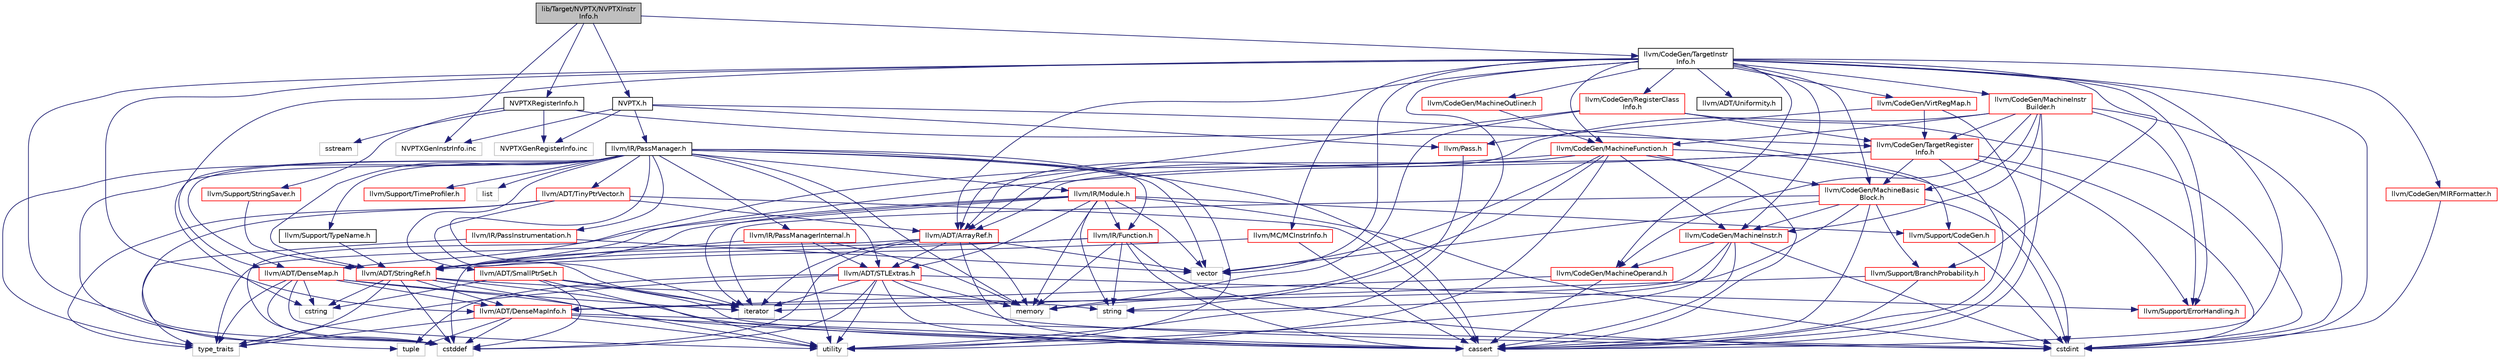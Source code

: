 digraph "lib/Target/NVPTX/NVPTXInstrInfo.h"
{
 // LATEX_PDF_SIZE
  bgcolor="transparent";
  edge [fontname="Helvetica",fontsize="10",labelfontname="Helvetica",labelfontsize="10"];
  node [fontname="Helvetica",fontsize="10",shape=record];
  Node1 [label="lib/Target/NVPTX/NVPTXInstr\lInfo.h",height=0.2,width=0.4,color="black", fillcolor="grey75", style="filled", fontcolor="black",tooltip=" "];
  Node1 -> Node2 [color="midnightblue",fontsize="10",style="solid",fontname="Helvetica"];
  Node2 [label="NVPTX.h",height=0.2,width=0.4,color="black",URL="$NVPTX_8h.html",tooltip=" "];
  Node2 -> Node3 [color="midnightblue",fontsize="10",style="solid",fontname="Helvetica"];
  Node3 [label="llvm/IR/PassManager.h",height=0.2,width=0.4,color="black",URL="$PassManager_8h.html",tooltip=" "];
  Node3 -> Node4 [color="midnightblue",fontsize="10",style="solid",fontname="Helvetica"];
  Node4 [label="llvm/ADT/DenseMap.h",height=0.2,width=0.4,color="red",URL="$DenseMap_8h.html",tooltip=" "];
  Node4 -> Node5 [color="midnightblue",fontsize="10",style="solid",fontname="Helvetica"];
  Node5 [label="llvm/ADT/DenseMapInfo.h",height=0.2,width=0.4,color="red",URL="$DenseMapInfo_8h.html",tooltip=" "];
  Node5 -> Node6 [color="midnightblue",fontsize="10",style="solid",fontname="Helvetica"];
  Node6 [label="cassert",height=0.2,width=0.4,color="grey75",tooltip=" "];
  Node5 -> Node7 [color="midnightblue",fontsize="10",style="solid",fontname="Helvetica"];
  Node7 [label="cstddef",height=0.2,width=0.4,color="grey75",tooltip=" "];
  Node5 -> Node8 [color="midnightblue",fontsize="10",style="solid",fontname="Helvetica"];
  Node8 [label="cstdint",height=0.2,width=0.4,color="grey75",tooltip=" "];
  Node5 -> Node9 [color="midnightblue",fontsize="10",style="solid",fontname="Helvetica"];
  Node9 [label="tuple",height=0.2,width=0.4,color="grey75",tooltip=" "];
  Node5 -> Node10 [color="midnightblue",fontsize="10",style="solid",fontname="Helvetica"];
  Node10 [label="type_traits",height=0.2,width=0.4,color="grey75",tooltip=" "];
  Node5 -> Node11 [color="midnightblue",fontsize="10",style="solid",fontname="Helvetica"];
  Node11 [label="utility",height=0.2,width=0.4,color="grey75",tooltip=" "];
  Node4 -> Node6 [color="midnightblue",fontsize="10",style="solid",fontname="Helvetica"];
  Node4 -> Node7 [color="midnightblue",fontsize="10",style="solid",fontname="Helvetica"];
  Node4 -> Node22 [color="midnightblue",fontsize="10",style="solid",fontname="Helvetica"];
  Node22 [label="cstring",height=0.2,width=0.4,color="grey75",tooltip=" "];
  Node4 -> Node37 [color="midnightblue",fontsize="10",style="solid",fontname="Helvetica"];
  Node37 [label="iterator",height=0.2,width=0.4,color="grey75",tooltip=" "];
  Node4 -> Node10 [color="midnightblue",fontsize="10",style="solid",fontname="Helvetica"];
  Node4 -> Node11 [color="midnightblue",fontsize="10",style="solid",fontname="Helvetica"];
  Node3 -> Node39 [color="midnightblue",fontsize="10",style="solid",fontname="Helvetica"];
  Node39 [label="llvm/ADT/STLExtras.h",height=0.2,width=0.4,color="red",URL="$STLExtras_8h.html",tooltip=" "];
  Node39 -> Node25 [color="midnightblue",fontsize="10",style="solid",fontname="Helvetica"];
  Node25 [label="llvm/Support/ErrorHandling.h",height=0.2,width=0.4,color="red",URL="$Support_2ErrorHandling_8h.html",tooltip=" "];
  Node39 -> Node6 [color="midnightblue",fontsize="10",style="solid",fontname="Helvetica"];
  Node39 -> Node7 [color="midnightblue",fontsize="10",style="solid",fontname="Helvetica"];
  Node39 -> Node8 [color="midnightblue",fontsize="10",style="solid",fontname="Helvetica"];
  Node39 -> Node37 [color="midnightblue",fontsize="10",style="solid",fontname="Helvetica"];
  Node39 -> Node51 [color="midnightblue",fontsize="10",style="solid",fontname="Helvetica"];
  Node51 [label="memory",height=0.2,width=0.4,color="grey75",tooltip=" "];
  Node39 -> Node9 [color="midnightblue",fontsize="10",style="solid",fontname="Helvetica"];
  Node39 -> Node10 [color="midnightblue",fontsize="10",style="solid",fontname="Helvetica"];
  Node39 -> Node11 [color="midnightblue",fontsize="10",style="solid",fontname="Helvetica"];
  Node3 -> Node52 [color="midnightblue",fontsize="10",style="solid",fontname="Helvetica"];
  Node52 [label="llvm/ADT/SmallPtrSet.h",height=0.2,width=0.4,color="red",URL="$SmallPtrSet_8h.html",tooltip=" "];
  Node52 -> Node6 [color="midnightblue",fontsize="10",style="solid",fontname="Helvetica"];
  Node52 -> Node7 [color="midnightblue",fontsize="10",style="solid",fontname="Helvetica"];
  Node52 -> Node22 [color="midnightblue",fontsize="10",style="solid",fontname="Helvetica"];
  Node52 -> Node37 [color="midnightblue",fontsize="10",style="solid",fontname="Helvetica"];
  Node52 -> Node11 [color="midnightblue",fontsize="10",style="solid",fontname="Helvetica"];
  Node3 -> Node53 [color="midnightblue",fontsize="10",style="solid",fontname="Helvetica"];
  Node53 [label="llvm/ADT/StringRef.h",height=0.2,width=0.4,color="red",URL="$StringRef_8h.html",tooltip=" "];
  Node53 -> Node5 [color="midnightblue",fontsize="10",style="solid",fontname="Helvetica"];
  Node53 -> Node6 [color="midnightblue",fontsize="10",style="solid",fontname="Helvetica"];
  Node53 -> Node7 [color="midnightblue",fontsize="10",style="solid",fontname="Helvetica"];
  Node53 -> Node22 [color="midnightblue",fontsize="10",style="solid",fontname="Helvetica"];
  Node53 -> Node44 [color="midnightblue",fontsize="10",style="solid",fontname="Helvetica"];
  Node44 [label="string",height=0.2,width=0.4,color="grey75",tooltip=" "];
  Node53 -> Node10 [color="midnightblue",fontsize="10",style="solid",fontname="Helvetica"];
  Node53 -> Node11 [color="midnightblue",fontsize="10",style="solid",fontname="Helvetica"];
  Node3 -> Node55 [color="midnightblue",fontsize="10",style="solid",fontname="Helvetica"];
  Node55 [label="llvm/ADT/TinyPtrVector.h",height=0.2,width=0.4,color="red",URL="$TinyPtrVector_8h.html",tooltip=" "];
  Node55 -> Node56 [color="midnightblue",fontsize="10",style="solid",fontname="Helvetica"];
  Node56 [label="llvm/ADT/ArrayRef.h",height=0.2,width=0.4,color="red",URL="$ArrayRef_8h.html",tooltip=" "];
  Node56 -> Node39 [color="midnightblue",fontsize="10",style="solid",fontname="Helvetica"];
  Node56 -> Node6 [color="midnightblue",fontsize="10",style="solid",fontname="Helvetica"];
  Node56 -> Node7 [color="midnightblue",fontsize="10",style="solid",fontname="Helvetica"];
  Node56 -> Node37 [color="midnightblue",fontsize="10",style="solid",fontname="Helvetica"];
  Node56 -> Node51 [color="midnightblue",fontsize="10",style="solid",fontname="Helvetica"];
  Node56 -> Node10 [color="midnightblue",fontsize="10",style="solid",fontname="Helvetica"];
  Node56 -> Node59 [color="midnightblue",fontsize="10",style="solid",fontname="Helvetica"];
  Node59 [label="vector",height=0.2,width=0.4,color="grey75",tooltip=" "];
  Node55 -> Node6 [color="midnightblue",fontsize="10",style="solid",fontname="Helvetica"];
  Node55 -> Node7 [color="midnightblue",fontsize="10",style="solid",fontname="Helvetica"];
  Node55 -> Node37 [color="midnightblue",fontsize="10",style="solid",fontname="Helvetica"];
  Node55 -> Node10 [color="midnightblue",fontsize="10",style="solid",fontname="Helvetica"];
  Node3 -> Node63 [color="midnightblue",fontsize="10",style="solid",fontname="Helvetica"];
  Node63 [label="llvm/IR/Function.h",height=0.2,width=0.4,color="red",URL="$Function_8h.html",tooltip=" "];
  Node63 -> Node53 [color="midnightblue",fontsize="10",style="solid",fontname="Helvetica"];
  Node63 -> Node6 [color="midnightblue",fontsize="10",style="solid",fontname="Helvetica"];
  Node63 -> Node7 [color="midnightblue",fontsize="10",style="solid",fontname="Helvetica"];
  Node63 -> Node8 [color="midnightblue",fontsize="10",style="solid",fontname="Helvetica"];
  Node63 -> Node51 [color="midnightblue",fontsize="10",style="solid",fontname="Helvetica"];
  Node63 -> Node44 [color="midnightblue",fontsize="10",style="solid",fontname="Helvetica"];
  Node3 -> Node114 [color="midnightblue",fontsize="10",style="solid",fontname="Helvetica"];
  Node114 [label="llvm/IR/Module.h",height=0.2,width=0.4,color="red",URL="$Module_8h.html",tooltip=" "];
  Node114 -> Node39 [color="midnightblue",fontsize="10",style="solid",fontname="Helvetica"];
  Node114 -> Node53 [color="midnightblue",fontsize="10",style="solid",fontname="Helvetica"];
  Node114 -> Node63 [color="midnightblue",fontsize="10",style="solid",fontname="Helvetica"];
  Node114 -> Node76 [color="midnightblue",fontsize="10",style="solid",fontname="Helvetica"];
  Node76 [label="llvm/Support/CodeGen.h",height=0.2,width=0.4,color="red",URL="$CodeGen_8h.html",tooltip=" "];
  Node76 -> Node8 [color="midnightblue",fontsize="10",style="solid",fontname="Helvetica"];
  Node114 -> Node7 [color="midnightblue",fontsize="10",style="solid",fontname="Helvetica"];
  Node114 -> Node8 [color="midnightblue",fontsize="10",style="solid",fontname="Helvetica"];
  Node114 -> Node37 [color="midnightblue",fontsize="10",style="solid",fontname="Helvetica"];
  Node114 -> Node51 [color="midnightblue",fontsize="10",style="solid",fontname="Helvetica"];
  Node114 -> Node44 [color="midnightblue",fontsize="10",style="solid",fontname="Helvetica"];
  Node114 -> Node59 [color="midnightblue",fontsize="10",style="solid",fontname="Helvetica"];
  Node3 -> Node126 [color="midnightblue",fontsize="10",style="solid",fontname="Helvetica"];
  Node126 [label="llvm/IR/PassInstrumentation.h",height=0.2,width=0.4,color="red",URL="$PassInstrumentation_8h.html",tooltip=" "];
  Node126 -> Node10 [color="midnightblue",fontsize="10",style="solid",fontname="Helvetica"];
  Node126 -> Node59 [color="midnightblue",fontsize="10",style="solid",fontname="Helvetica"];
  Node3 -> Node129 [color="midnightblue",fontsize="10",style="solid",fontname="Helvetica"];
  Node129 [label="llvm/IR/PassManagerInternal.h",height=0.2,width=0.4,color="red",URL="$PassManagerInternal_8h.html",tooltip=" "];
  Node129 -> Node39 [color="midnightblue",fontsize="10",style="solid",fontname="Helvetica"];
  Node129 -> Node53 [color="midnightblue",fontsize="10",style="solid",fontname="Helvetica"];
  Node129 -> Node51 [color="midnightblue",fontsize="10",style="solid",fontname="Helvetica"];
  Node129 -> Node11 [color="midnightblue",fontsize="10",style="solid",fontname="Helvetica"];
  Node3 -> Node130 [color="midnightblue",fontsize="10",style="solid",fontname="Helvetica"];
  Node130 [label="llvm/Support/TimeProfiler.h",height=0.2,width=0.4,color="red",URL="$TimeProfiler_8h.html",tooltip=" "];
  Node3 -> Node139 [color="midnightblue",fontsize="10",style="solid",fontname="Helvetica"];
  Node139 [label="llvm/Support/TypeName.h",height=0.2,width=0.4,color="black",URL="$TypeName_8h.html",tooltip=" "];
  Node139 -> Node53 [color="midnightblue",fontsize="10",style="solid",fontname="Helvetica"];
  Node3 -> Node6 [color="midnightblue",fontsize="10",style="solid",fontname="Helvetica"];
  Node3 -> Node22 [color="midnightblue",fontsize="10",style="solid",fontname="Helvetica"];
  Node3 -> Node37 [color="midnightblue",fontsize="10",style="solid",fontname="Helvetica"];
  Node3 -> Node140 [color="midnightblue",fontsize="10",style="solid",fontname="Helvetica"];
  Node140 [label="list",height=0.2,width=0.4,color="grey75",tooltip=" "];
  Node3 -> Node51 [color="midnightblue",fontsize="10",style="solid",fontname="Helvetica"];
  Node3 -> Node9 [color="midnightblue",fontsize="10",style="solid",fontname="Helvetica"];
  Node3 -> Node10 [color="midnightblue",fontsize="10",style="solid",fontname="Helvetica"];
  Node3 -> Node11 [color="midnightblue",fontsize="10",style="solid",fontname="Helvetica"];
  Node3 -> Node59 [color="midnightblue",fontsize="10",style="solid",fontname="Helvetica"];
  Node2 -> Node141 [color="midnightblue",fontsize="10",style="solid",fontname="Helvetica"];
  Node141 [label="llvm/Pass.h",height=0.2,width=0.4,color="red",URL="$Pass_8h.html",tooltip=" "];
  Node141 -> Node44 [color="midnightblue",fontsize="10",style="solid",fontname="Helvetica"];
  Node2 -> Node76 [color="midnightblue",fontsize="10",style="solid",fontname="Helvetica"];
  Node2 -> Node152 [color="midnightblue",fontsize="10",style="solid",fontname="Helvetica"];
  Node152 [label="NVPTXGenRegisterInfo.inc",height=0.2,width=0.4,color="grey75",tooltip=" "];
  Node2 -> Node153 [color="midnightblue",fontsize="10",style="solid",fontname="Helvetica"];
  Node153 [label="NVPTXGenInstrInfo.inc",height=0.2,width=0.4,color="grey75",tooltip=" "];
  Node1 -> Node154 [color="midnightblue",fontsize="10",style="solid",fontname="Helvetica"];
  Node154 [label="NVPTXRegisterInfo.h",height=0.2,width=0.4,color="black",URL="$NVPTXRegisterInfo_8h.html",tooltip=" "];
  Node154 -> Node155 [color="midnightblue",fontsize="10",style="solid",fontname="Helvetica"];
  Node155 [label="llvm/CodeGen/TargetRegister\lInfo.h",height=0.2,width=0.4,color="red",URL="$TargetRegisterInfo_8h.html",tooltip=" "];
  Node155 -> Node56 [color="midnightblue",fontsize="10",style="solid",fontname="Helvetica"];
  Node155 -> Node53 [color="midnightblue",fontsize="10",style="solid",fontname="Helvetica"];
  Node155 -> Node156 [color="midnightblue",fontsize="10",style="solid",fontname="Helvetica"];
  Node156 [label="llvm/CodeGen/MachineBasic\lBlock.h",height=0.2,width=0.4,color="red",URL="$MachineBasicBlock_8h.html",tooltip=" "];
  Node156 -> Node159 [color="midnightblue",fontsize="10",style="solid",fontname="Helvetica"];
  Node159 [label="llvm/CodeGen/MachineInstr.h",height=0.2,width=0.4,color="red",URL="$MachineInstr_8h.html",tooltip=" "];
  Node159 -> Node5 [color="midnightblue",fontsize="10",style="solid",fontname="Helvetica"];
  Node159 -> Node171 [color="midnightblue",fontsize="10",style="solid",fontname="Helvetica"];
  Node171 [label="llvm/CodeGen/MachineOperand.h",height=0.2,width=0.4,color="red",URL="$MachineOperand_8h.html",tooltip=" "];
  Node171 -> Node5 [color="midnightblue",fontsize="10",style="solid",fontname="Helvetica"];
  Node171 -> Node6 [color="midnightblue",fontsize="10",style="solid",fontname="Helvetica"];
  Node159 -> Node6 [color="midnightblue",fontsize="10",style="solid",fontname="Helvetica"];
  Node159 -> Node8 [color="midnightblue",fontsize="10",style="solid",fontname="Helvetica"];
  Node159 -> Node11 [color="midnightblue",fontsize="10",style="solid",fontname="Helvetica"];
  Node156 -> Node191 [color="midnightblue",fontsize="10",style="solid",fontname="Helvetica"];
  Node191 [label="llvm/Support/BranchProbability.h",height=0.2,width=0.4,color="red",URL="$BranchProbability_8h.html",tooltip=" "];
  Node191 -> Node6 [color="midnightblue",fontsize="10",style="solid",fontname="Helvetica"];
  Node191 -> Node37 [color="midnightblue",fontsize="10",style="solid",fontname="Helvetica"];
  Node156 -> Node6 [color="midnightblue",fontsize="10",style="solid",fontname="Helvetica"];
  Node156 -> Node8 [color="midnightblue",fontsize="10",style="solid",fontname="Helvetica"];
  Node156 -> Node37 [color="midnightblue",fontsize="10",style="solid",fontname="Helvetica"];
  Node156 -> Node44 [color="midnightblue",fontsize="10",style="solid",fontname="Helvetica"];
  Node156 -> Node59 [color="midnightblue",fontsize="10",style="solid",fontname="Helvetica"];
  Node155 -> Node25 [color="midnightblue",fontsize="10",style="solid",fontname="Helvetica"];
  Node155 -> Node6 [color="midnightblue",fontsize="10",style="solid",fontname="Helvetica"];
  Node155 -> Node8 [color="midnightblue",fontsize="10",style="solid",fontname="Helvetica"];
  Node154 -> Node194 [color="midnightblue",fontsize="10",style="solid",fontname="Helvetica"];
  Node194 [label="llvm/Support/StringSaver.h",height=0.2,width=0.4,color="red",URL="$StringSaver_8h.html",tooltip=" "];
  Node194 -> Node53 [color="midnightblue",fontsize="10",style="solid",fontname="Helvetica"];
  Node154 -> Node195 [color="midnightblue",fontsize="10",style="solid",fontname="Helvetica"];
  Node195 [label="sstream",height=0.2,width=0.4,color="grey75",tooltip=" "];
  Node154 -> Node152 [color="midnightblue",fontsize="10",style="solid",fontname="Helvetica"];
  Node1 -> Node196 [color="midnightblue",fontsize="10",style="solid",fontname="Helvetica"];
  Node196 [label="llvm/CodeGen/TargetInstr\lInfo.h",height=0.2,width=0.4,color="black",URL="$TargetInstrInfo_8h.html",tooltip=" "];
  Node196 -> Node56 [color="midnightblue",fontsize="10",style="solid",fontname="Helvetica"];
  Node196 -> Node4 [color="midnightblue",fontsize="10",style="solid",fontname="Helvetica"];
  Node196 -> Node5 [color="midnightblue",fontsize="10",style="solid",fontname="Helvetica"];
  Node196 -> Node197 [color="midnightblue",fontsize="10",style="solid",fontname="Helvetica"];
  Node197 [label="llvm/ADT/Uniformity.h",height=0.2,width=0.4,color="black",URL="$Uniformity_8h.html",tooltip=" "];
  Node196 -> Node198 [color="midnightblue",fontsize="10",style="solid",fontname="Helvetica"];
  Node198 [label="llvm/CodeGen/MIRFormatter.h",height=0.2,width=0.4,color="red",URL="$MIRFormatter_8h.html",tooltip=" "];
  Node198 -> Node8 [color="midnightblue",fontsize="10",style="solid",fontname="Helvetica"];
  Node196 -> Node156 [color="midnightblue",fontsize="10",style="solid",fontname="Helvetica"];
  Node196 -> Node199 [color="midnightblue",fontsize="10",style="solid",fontname="Helvetica"];
  Node199 [label="llvm/CodeGen/MachineFunction.h",height=0.2,width=0.4,color="red",URL="$MachineFunction_8h.html",tooltip=" "];
  Node199 -> Node56 [color="midnightblue",fontsize="10",style="solid",fontname="Helvetica"];
  Node199 -> Node4 [color="midnightblue",fontsize="10",style="solid",fontname="Helvetica"];
  Node199 -> Node156 [color="midnightblue",fontsize="10",style="solid",fontname="Helvetica"];
  Node199 -> Node159 [color="midnightblue",fontsize="10",style="solid",fontname="Helvetica"];
  Node199 -> Node6 [color="midnightblue",fontsize="10",style="solid",fontname="Helvetica"];
  Node199 -> Node8 [color="midnightblue",fontsize="10",style="solid",fontname="Helvetica"];
  Node199 -> Node51 [color="midnightblue",fontsize="10",style="solid",fontname="Helvetica"];
  Node199 -> Node11 [color="midnightblue",fontsize="10",style="solid",fontname="Helvetica"];
  Node199 -> Node59 [color="midnightblue",fontsize="10",style="solid",fontname="Helvetica"];
  Node196 -> Node159 [color="midnightblue",fontsize="10",style="solid",fontname="Helvetica"];
  Node196 -> Node207 [color="midnightblue",fontsize="10",style="solid",fontname="Helvetica"];
  Node207 [label="llvm/CodeGen/MachineInstr\lBuilder.h",height=0.2,width=0.4,color="red",URL="$MachineInstrBuilder_8h.html",tooltip=" "];
  Node207 -> Node56 [color="midnightblue",fontsize="10",style="solid",fontname="Helvetica"];
  Node207 -> Node156 [color="midnightblue",fontsize="10",style="solid",fontname="Helvetica"];
  Node207 -> Node199 [color="midnightblue",fontsize="10",style="solid",fontname="Helvetica"];
  Node207 -> Node159 [color="midnightblue",fontsize="10",style="solid",fontname="Helvetica"];
  Node207 -> Node171 [color="midnightblue",fontsize="10",style="solid",fontname="Helvetica"];
  Node207 -> Node155 [color="midnightblue",fontsize="10",style="solid",fontname="Helvetica"];
  Node207 -> Node25 [color="midnightblue",fontsize="10",style="solid",fontname="Helvetica"];
  Node207 -> Node6 [color="midnightblue",fontsize="10",style="solid",fontname="Helvetica"];
  Node207 -> Node8 [color="midnightblue",fontsize="10",style="solid",fontname="Helvetica"];
  Node196 -> Node171 [color="midnightblue",fontsize="10",style="solid",fontname="Helvetica"];
  Node196 -> Node213 [color="midnightblue",fontsize="10",style="solid",fontname="Helvetica"];
  Node213 [label="llvm/CodeGen/MachineOutliner.h",height=0.2,width=0.4,color="red",URL="$MachineOutliner_8h.html",tooltip=" "];
  Node213 -> Node199 [color="midnightblue",fontsize="10",style="solid",fontname="Helvetica"];
  Node196 -> Node236 [color="midnightblue",fontsize="10",style="solid",fontname="Helvetica"];
  Node236 [label="llvm/CodeGen/RegisterClass\lInfo.h",height=0.2,width=0.4,color="red",URL="$RegisterClassInfo_8h.html",tooltip=" "];
  Node236 -> Node56 [color="midnightblue",fontsize="10",style="solid",fontname="Helvetica"];
  Node236 -> Node155 [color="midnightblue",fontsize="10",style="solid",fontname="Helvetica"];
  Node236 -> Node8 [color="midnightblue",fontsize="10",style="solid",fontname="Helvetica"];
  Node236 -> Node51 [color="midnightblue",fontsize="10",style="solid",fontname="Helvetica"];
  Node196 -> Node237 [color="midnightblue",fontsize="10",style="solid",fontname="Helvetica"];
  Node237 [label="llvm/CodeGen/VirtRegMap.h",height=0.2,width=0.4,color="red",URL="$VirtRegMap_8h.html",tooltip=" "];
  Node237 -> Node155 [color="midnightblue",fontsize="10",style="solid",fontname="Helvetica"];
  Node237 -> Node141 [color="midnightblue",fontsize="10",style="solid",fontname="Helvetica"];
  Node237 -> Node6 [color="midnightblue",fontsize="10",style="solid",fontname="Helvetica"];
  Node196 -> Node240 [color="midnightblue",fontsize="10",style="solid",fontname="Helvetica"];
  Node240 [label="llvm/MC/MCInstrInfo.h",height=0.2,width=0.4,color="red",URL="$MCInstrInfo_8h.html",tooltip=" "];
  Node240 -> Node53 [color="midnightblue",fontsize="10",style="solid",fontname="Helvetica"];
  Node240 -> Node6 [color="midnightblue",fontsize="10",style="solid",fontname="Helvetica"];
  Node196 -> Node191 [color="midnightblue",fontsize="10",style="solid",fontname="Helvetica"];
  Node196 -> Node25 [color="midnightblue",fontsize="10",style="solid",fontname="Helvetica"];
  Node196 -> Node6 [color="midnightblue",fontsize="10",style="solid",fontname="Helvetica"];
  Node196 -> Node7 [color="midnightblue",fontsize="10",style="solid",fontname="Helvetica"];
  Node196 -> Node8 [color="midnightblue",fontsize="10",style="solid",fontname="Helvetica"];
  Node196 -> Node11 [color="midnightblue",fontsize="10",style="solid",fontname="Helvetica"];
  Node196 -> Node59 [color="midnightblue",fontsize="10",style="solid",fontname="Helvetica"];
  Node1 -> Node153 [color="midnightblue",fontsize="10",style="solid",fontname="Helvetica"];
}
